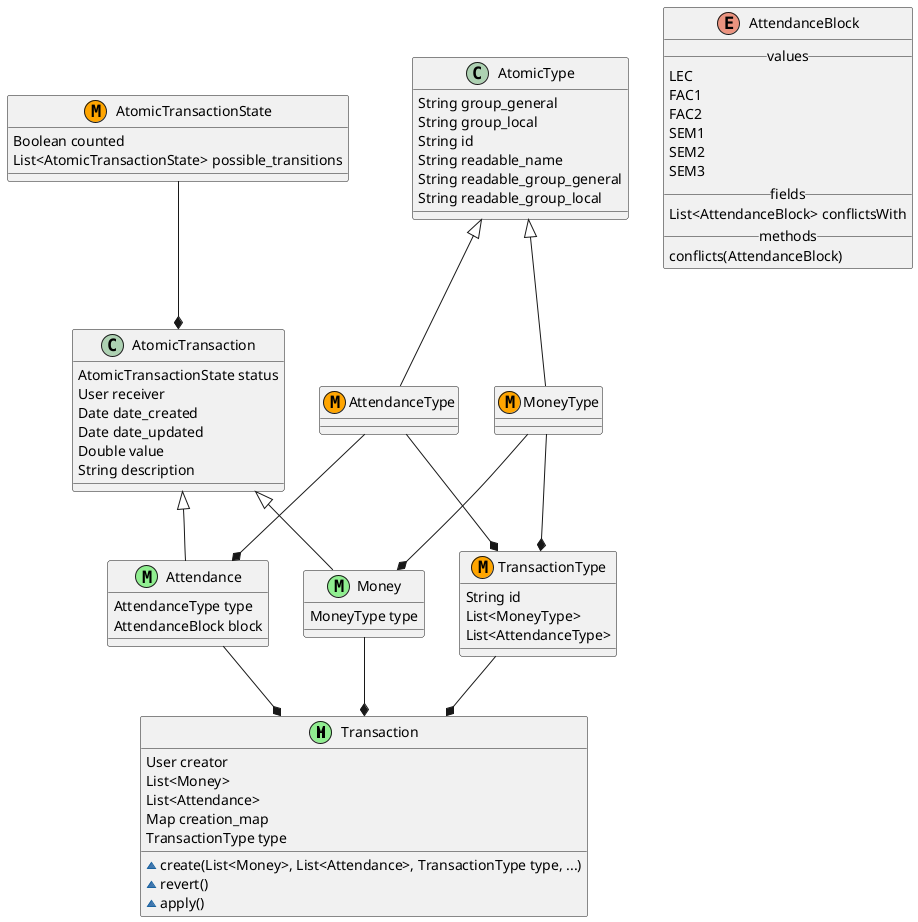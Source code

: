 @startuml

class Transaction  << (M,lightgreen) >>{

User creator
List<Money>
List<Attendance>
Map creation_map
TransactionType type

~ create(List<Money>, List<Attendance>, TransactionType type, ...)
~ revert()
~ apply()

}

Class Money  << (M,lightgreen) >> {
MoneyType type
}

Class Attendance  << (M,lightgreen) >> {
AttendanceType type
AttendanceBlock block
}


class AtomicTransaction{
 AtomicTransactionState status
 User receiver
 Date date_created
 Date date_updated
 Double value
 String description
}

ENUM AttendanceBlock{
__values__
LEC
FAC1
FAC2
SEM1
SEM2
SEM3
__fields__
List<AttendanceBlock> conflictsWith
__methods__
conflicts(AttendanceBlock)
}

class TransactionType << (M,orange) >> {
String id
List<MoneyType>
List<AttendanceType>
}

class AtomicType{
String group_general
String group_local
String id
String readable_name
String readable_group_general
String readable_group_local
}

class AttendanceType << (M,orange) >> {

}

class MoneyType << (M,orange) >> {

}


class AtomicTransactionState << (M,orange) >> {
Boolean counted
List<AtomicTransactionState> possible_transitions

}



Money -up-|> AtomicTransaction
Attendance -up-|> AtomicTransaction


MoneyType -up-|> AtomicType
AttendanceType -up-|> AtomicType

MoneyType --* Money
AttendanceType --* Attendance
AtomicTransactionState --* AtomicTransaction

Money --* Transaction
Attendance --* Transaction
TransactionType --* Transaction


MoneyType --* TransactionType
AttendanceType --* TransactionType


@enduml